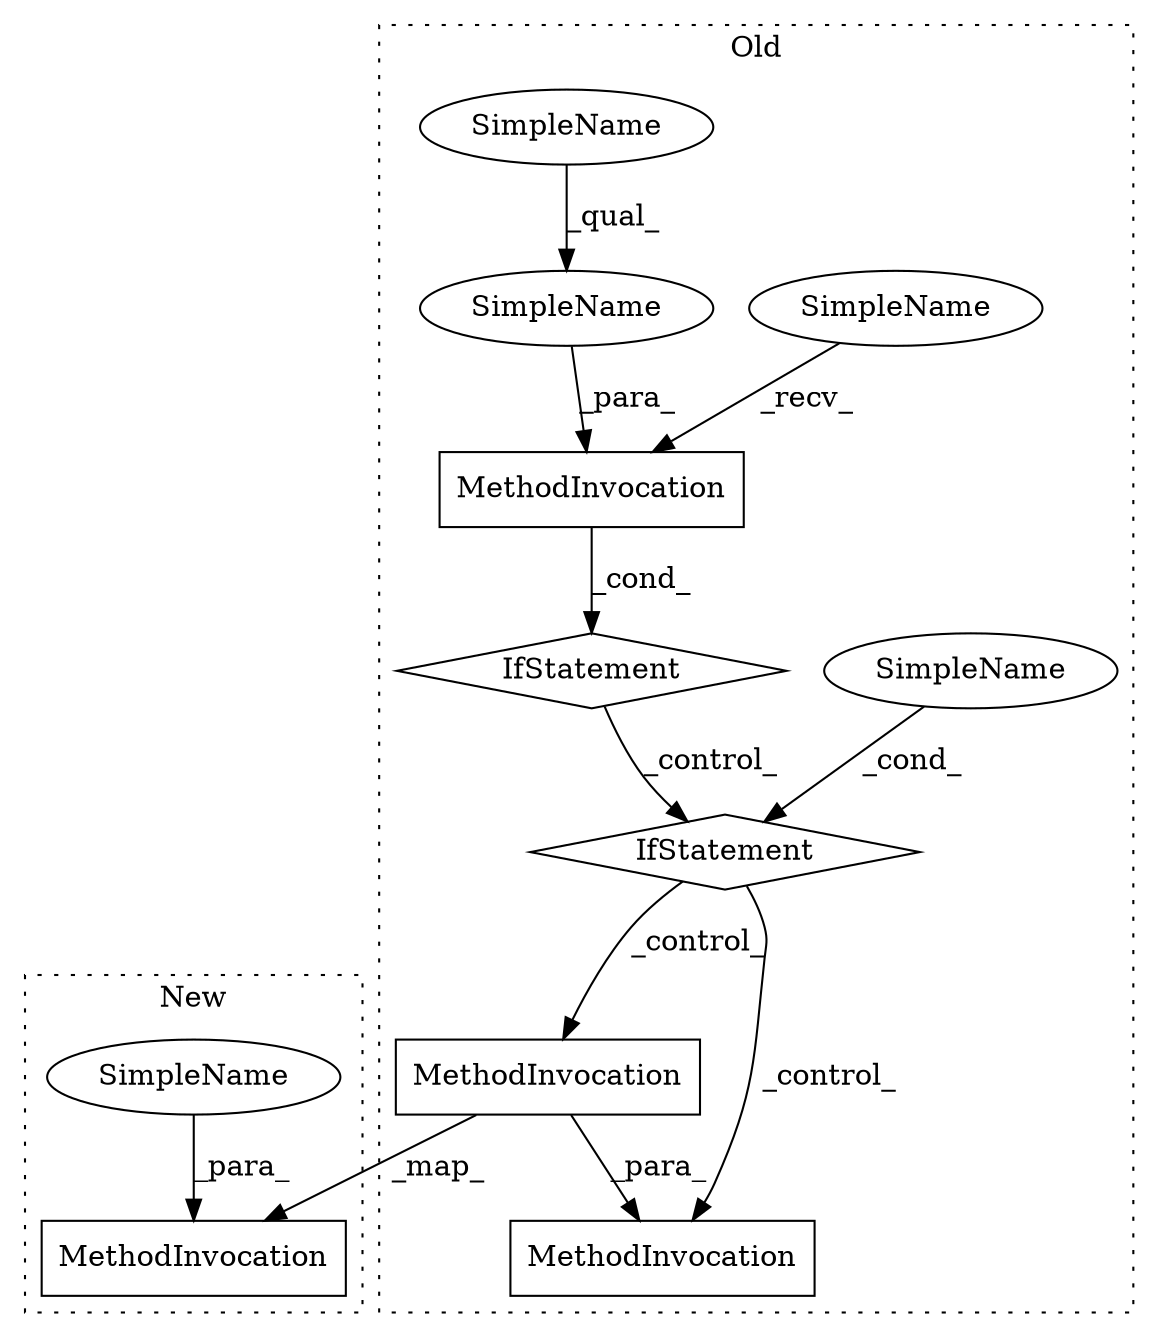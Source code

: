 digraph G {
subgraph cluster0 {
1 [label="IfStatement" a="25" s="4786" l="2" shape="diamond"];
2 [label="IfStatement" a="25" s="4688,4736" l="4,15" shape="diamond"];
3 [label="MethodInvocation" a="32" s="4705,4735" l="8,1" shape="box"];
5 [label="MethodInvocation" a="32" s="4788,4830" l="7,1" shape="box"];
6 [label="MethodInvocation" a="32" s="4805,4829" l="4,1" shape="box"];
8 [label="SimpleName" a="42" s="4692" l="12" shape="ellipse"];
9 [label="SimpleName" a="42" s="4770" l="16" shape="ellipse"];
10 [label="SimpleName" a="42" s="4713" l="14" shape="ellipse"];
11 [label="SimpleName" a="42" s="4713" l="22" shape="ellipse"];
label = "Old";
style="dotted";
}
subgraph cluster1 {
4 [label="MethodInvocation" a="32" s="1246,1276" l="4,1" shape="box"];
7 [label="SimpleName" a="42" s="1250" l="4" shape="ellipse"];
label = "New";
style="dotted";
}
1 -> 5 [label="_control_"];
1 -> 6 [label="_control_"];
2 -> 1 [label="_control_"];
3 -> 2 [label="_cond_"];
6 -> 4 [label="_map_"];
6 -> 5 [label="_para_"];
7 -> 4 [label="_para_"];
8 -> 3 [label="_recv_"];
9 -> 1 [label="_cond_"];
10 -> 11 [label="_qual_"];
11 -> 3 [label="_para_"];
}